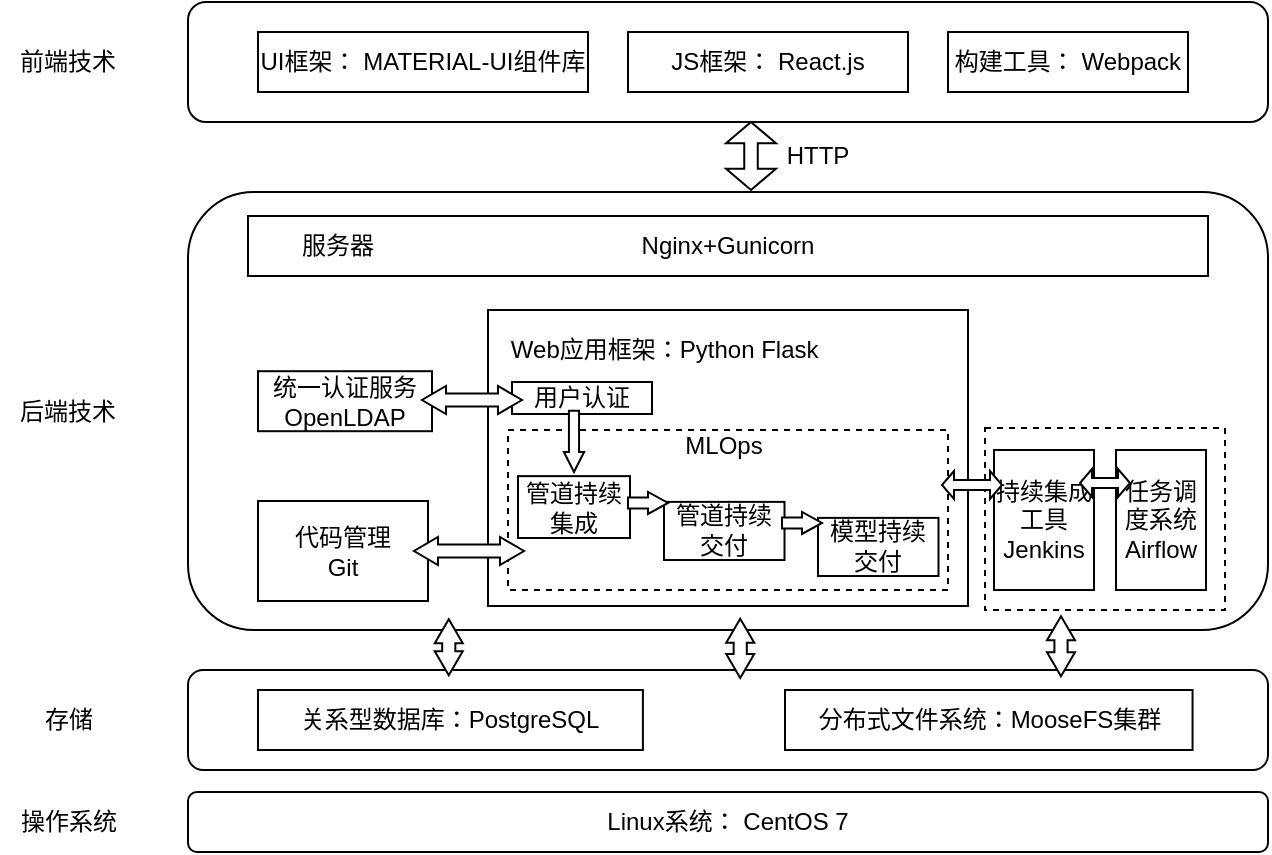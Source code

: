 <mxfile version="14.6.6" type="github">
  <diagram id="vNM15qeYT9EExKCgJNkL" name="第 1 页">
    <mxGraphModel dx="782" dy="381" grid="1" gridSize="10" guides="1" tooltips="1" connect="1" arrows="1" fold="1" page="1" pageScale="1" pageWidth="827" pageHeight="1169" math="0" shadow="0">
      <root>
        <mxCell id="0" />
        <mxCell id="1" parent="0" />
        <mxCell id="6xyBLph1M2rWBh-eGpku-9" value="" style="rounded=1;whiteSpace=wrap;html=1;" vertex="1" parent="1">
          <mxGeometry x="100" y="191" width="540" height="219" as="geometry" />
        </mxCell>
        <mxCell id="6xyBLph1M2rWBh-eGpku-51" value="" style="rounded=0;whiteSpace=wrap;html=1;dashed=1;" vertex="1" parent="1">
          <mxGeometry x="498.5" y="309" width="120" height="91" as="geometry" />
        </mxCell>
        <mxCell id="6xyBLph1M2rWBh-eGpku-11" value="" style="rounded=0;whiteSpace=wrap;html=1;" vertex="1" parent="1">
          <mxGeometry x="250" y="250" width="240" height="148" as="geometry" />
        </mxCell>
        <mxCell id="6xyBLph1M2rWBh-eGpku-48" value="" style="rounded=0;whiteSpace=wrap;html=1;dashed=1;" vertex="1" parent="1">
          <mxGeometry x="260" y="310" width="220" height="80" as="geometry" />
        </mxCell>
        <mxCell id="6xyBLph1M2rWBh-eGpku-1" value="" style="rounded=1;whiteSpace=wrap;html=1;" vertex="1" parent="1">
          <mxGeometry x="100" y="96" width="540" height="60" as="geometry" />
        </mxCell>
        <mxCell id="6xyBLph1M2rWBh-eGpku-2" value="前端技术" style="text;html=1;strokeColor=none;fillColor=none;align=center;verticalAlign=middle;whiteSpace=wrap;rounded=0;" vertex="1" parent="1">
          <mxGeometry x="15.0" y="116" width="50" height="20" as="geometry" />
        </mxCell>
        <mxCell id="6xyBLph1M2rWBh-eGpku-3" value="UI框架： MATERIAL-UI组件库" style="rounded=0;whiteSpace=wrap;html=1;" vertex="1" parent="1">
          <mxGeometry x="135" y="111" width="165" height="30" as="geometry" />
        </mxCell>
        <mxCell id="6xyBLph1M2rWBh-eGpku-4" value="JS框架： React.js" style="rounded=0;whiteSpace=wrap;html=1;" vertex="1" parent="1">
          <mxGeometry x="320" y="111" width="140" height="30" as="geometry" />
        </mxCell>
        <mxCell id="6xyBLph1M2rWBh-eGpku-7" value="" style="html=1;shadow=0;dashed=0;align=center;verticalAlign=middle;shape=mxgraph.arrows2.twoWayArrow;dy=0.73;dx=10.67;rotation=90;" vertex="1" parent="1">
          <mxGeometry x="364.5" y="160.5" width="34" height="25" as="geometry" />
        </mxCell>
        <mxCell id="6xyBLph1M2rWBh-eGpku-8" value="HTTP" style="text;html=1;strokeColor=none;fillColor=none;align=center;verticalAlign=middle;whiteSpace=wrap;rounded=0;" vertex="1" parent="1">
          <mxGeometry x="394.5" y="163" width="40" height="20" as="geometry" />
        </mxCell>
        <mxCell id="6xyBLph1M2rWBh-eGpku-10" value="Nginx+Gunicorn" style="rounded=0;whiteSpace=wrap;html=1;" vertex="1" parent="1">
          <mxGeometry x="130" y="203" width="480" height="30" as="geometry" />
        </mxCell>
        <mxCell id="6xyBLph1M2rWBh-eGpku-16" value="Web应用框架：Python Flask&amp;nbsp;" style="text;html=1;strokeColor=none;fillColor=none;align=center;verticalAlign=middle;whiteSpace=wrap;rounded=0;" vertex="1" parent="1">
          <mxGeometry x="255" y="260" width="170" height="20" as="geometry" />
        </mxCell>
        <mxCell id="6xyBLph1M2rWBh-eGpku-17" value="Linux系统： CentOS 7" style="rounded=1;whiteSpace=wrap;html=1;" vertex="1" parent="1">
          <mxGeometry x="100" y="491" width="540" height="30" as="geometry" />
        </mxCell>
        <mxCell id="6xyBLph1M2rWBh-eGpku-27" value="统一认证服务&lt;br&gt;OpenLDAP" style="rounded=0;whiteSpace=wrap;html=1;" vertex="1" parent="1">
          <mxGeometry x="135" y="280.6" width="87" height="30" as="geometry" />
        </mxCell>
        <mxCell id="6xyBLph1M2rWBh-eGpku-28" value="代码管理&lt;br&gt;Git" style="rounded=0;whiteSpace=wrap;html=1;" vertex="1" parent="1">
          <mxGeometry x="135" y="345.5" width="85" height="50" as="geometry" />
        </mxCell>
        <mxCell id="6xyBLph1M2rWBh-eGpku-29" value="操作系统" style="text;html=1;strokeColor=none;fillColor=none;align=center;verticalAlign=middle;whiteSpace=wrap;rounded=0;" vertex="1" parent="1">
          <mxGeometry x="12.5" y="496" width="55" height="20" as="geometry" />
        </mxCell>
        <mxCell id="6xyBLph1M2rWBh-eGpku-31" value="" style="html=1;shadow=0;dashed=0;align=center;verticalAlign=middle;shape=mxgraph.arrows2.twoWayArrow;dy=0.53;dx=12;rotation=0;" vertex="1" parent="1">
          <mxGeometry x="213" y="363.5" width="55" height="14" as="geometry" />
        </mxCell>
        <mxCell id="6xyBLph1M2rWBh-eGpku-32" value="任务调度系统&lt;br&gt;Airflow" style="rounded=0;whiteSpace=wrap;html=1;" vertex="1" parent="1">
          <mxGeometry x="564" y="320" width="45" height="70" as="geometry" />
        </mxCell>
        <mxCell id="6xyBLph1M2rWBh-eGpku-33" value="持续集成工具&lt;br&gt;Jenkins" style="rounded=0;whiteSpace=wrap;html=1;" vertex="1" parent="1">
          <mxGeometry x="503" y="320" width="50" height="70" as="geometry" />
        </mxCell>
        <mxCell id="6xyBLph1M2rWBh-eGpku-34" value="" style="html=1;shadow=0;dashed=0;align=center;verticalAlign=middle;shape=mxgraph.arrows2.twoWayArrow;dy=0.64;dx=6;rotation=0;" vertex="1" parent="1">
          <mxGeometry x="477" y="330.5" width="30" height="14" as="geometry" />
        </mxCell>
        <mxCell id="6xyBLph1M2rWBh-eGpku-36" value="服务器" style="text;html=1;strokeColor=none;fillColor=none;align=center;verticalAlign=middle;whiteSpace=wrap;rounded=0;" vertex="1" parent="1">
          <mxGeometry x="155" y="208" width="40" height="20" as="geometry" />
        </mxCell>
        <mxCell id="6xyBLph1M2rWBh-eGpku-37" value="用户认证" style="rounded=0;whiteSpace=wrap;html=1;" vertex="1" parent="1">
          <mxGeometry x="262" y="286" width="70" height="16" as="geometry" />
        </mxCell>
        <mxCell id="6xyBLph1M2rWBh-eGpku-39" value="" style="html=1;shadow=0;dashed=0;align=center;verticalAlign=middle;shape=mxgraph.arrows2.arrow;dy=0.5;dx=10;notch=0;rotation=90;" vertex="1" parent="1">
          <mxGeometry x="277.65" y="310.6" width="30.7" height="10.13" as="geometry" />
        </mxCell>
        <mxCell id="6xyBLph1M2rWBh-eGpku-42" value="管道持续集成" style="rounded=0;whiteSpace=wrap;html=1;" vertex="1" parent="1">
          <mxGeometry x="265" y="333.07" width="56" height="30.93" as="geometry" />
        </mxCell>
        <mxCell id="6xyBLph1M2rWBh-eGpku-43" value="管道持续&lt;br&gt;交付" style="rounded=0;whiteSpace=wrap;html=1;" vertex="1" parent="1">
          <mxGeometry x="338" y="345.94" width="60.25" height="29.07" as="geometry" />
        </mxCell>
        <mxCell id="6xyBLph1M2rWBh-eGpku-46" value="模型持续&lt;br&gt;交付" style="rounded=0;whiteSpace=wrap;html=1;" vertex="1" parent="1">
          <mxGeometry x="415" y="353.94" width="60.25" height="29.07" as="geometry" />
        </mxCell>
        <mxCell id="6xyBLph1M2rWBh-eGpku-47" value="" style="html=1;shadow=0;dashed=0;align=center;verticalAlign=middle;shape=mxgraph.arrows2.twoWayArrow;dy=0.64;dx=6;rotation=0;" vertex="1" parent="1">
          <mxGeometry x="546" y="329.5" width="25" height="14" as="geometry" />
        </mxCell>
        <mxCell id="6xyBLph1M2rWBh-eGpku-45" value="" style="html=1;shadow=0;dashed=0;align=center;verticalAlign=middle;shape=mxgraph.arrows2.arrow;dy=0.5;dx=10;notch=0;rotation=0;" vertex="1" parent="1">
          <mxGeometry x="397" y="350.94" width="20" height="11.06" as="geometry" />
        </mxCell>
        <mxCell id="6xyBLph1M2rWBh-eGpku-40" value="" style="html=1;shadow=0;dashed=0;align=center;verticalAlign=middle;shape=mxgraph.arrows2.arrow;dy=0.5;dx=10;notch=0;rotation=0;" vertex="1" parent="1">
          <mxGeometry x="320" y="340.94" width="20" height="11.06" as="geometry" />
        </mxCell>
        <mxCell id="6xyBLph1M2rWBh-eGpku-52" value="存储" style="text;html=1;strokeColor=none;fillColor=none;align=center;verticalAlign=middle;whiteSpace=wrap;rounded=0;" vertex="1" parent="1">
          <mxGeometry x="6.566" y="445" width="66.869" height="20" as="geometry" />
        </mxCell>
        <mxCell id="6xyBLph1M2rWBh-eGpku-53" value="后端技术" style="text;html=1;strokeColor=none;fillColor=none;align=center;verticalAlign=middle;whiteSpace=wrap;rounded=0;" vertex="1" parent="1">
          <mxGeometry x="15" y="290.6" width="50" height="20" as="geometry" />
        </mxCell>
        <mxCell id="6xyBLph1M2rWBh-eGpku-54" value="MLOps" style="text;html=1;strokeColor=none;fillColor=none;align=center;verticalAlign=middle;whiteSpace=wrap;rounded=0;dashed=1;" vertex="1" parent="1">
          <mxGeometry x="348.13" y="308.07" width="40" height="20" as="geometry" />
        </mxCell>
        <mxCell id="6xyBLph1M2rWBh-eGpku-12" value="" style="rounded=1;whiteSpace=wrap;html=1;" vertex="1" parent="1">
          <mxGeometry x="100" y="430" width="540" height="50" as="geometry" />
        </mxCell>
        <mxCell id="6xyBLph1M2rWBh-eGpku-13" value="关系型数据库：PostgreSQL" style="rounded=0;whiteSpace=wrap;html=1;" vertex="1" parent="1">
          <mxGeometry x="134.997" y="440" width="192.453" height="30" as="geometry" />
        </mxCell>
        <mxCell id="6xyBLph1M2rWBh-eGpku-15" value="分布式文件系统：MooseFS集群" style="rounded=0;whiteSpace=wrap;html=1;" vertex="1" parent="1">
          <mxGeometry x="398.501" y="440" width="203.774" height="30" as="geometry" />
        </mxCell>
        <mxCell id="6xyBLph1M2rWBh-eGpku-25" value="" style="html=1;shadow=0;dashed=0;align=center;verticalAlign=middle;shape=mxgraph.arrows2.twoWayArrow;dy=0.53;dx=12;rotation=90;" vertex="1" parent="1">
          <mxGeometry x="216.38" y="411.63" width="28" height="14" as="geometry" />
        </mxCell>
        <mxCell id="6xyBLph1M2rWBh-eGpku-50" value="" style="html=1;shadow=0;dashed=0;align=center;verticalAlign=middle;shape=mxgraph.arrows2.twoWayArrow;dy=0.53;dx=12;rotation=90;" vertex="1" parent="1">
          <mxGeometry x="521.5" y="411.13" width="30" height="14" as="geometry" />
        </mxCell>
        <mxCell id="6xyBLph1M2rWBh-eGpku-26" value="" style="html=1;shadow=0;dashed=0;align=center;verticalAlign=middle;shape=mxgraph.arrows2.twoWayArrow;dy=0.53;dx=12;rotation=90;" vertex="1" parent="1">
          <mxGeometry x="361.28" y="412.16" width="29.67" height="14" as="geometry" />
        </mxCell>
        <mxCell id="6xyBLph1M2rWBh-eGpku-58" value="构建工具： Webpack" style="rounded=0;whiteSpace=wrap;html=1;" vertex="1" parent="1">
          <mxGeometry x="480" y="111" width="120" height="30" as="geometry" />
        </mxCell>
        <mxCell id="6xyBLph1M2rWBh-eGpku-35" value="" style="html=1;shadow=0;dashed=0;align=center;verticalAlign=middle;shape=mxgraph.arrows2.twoWayArrow;dy=0.53;dx=12;rotation=0;" vertex="1" parent="1">
          <mxGeometry x="217" y="288" width="50" height="14" as="geometry" />
        </mxCell>
      </root>
    </mxGraphModel>
  </diagram>
</mxfile>
